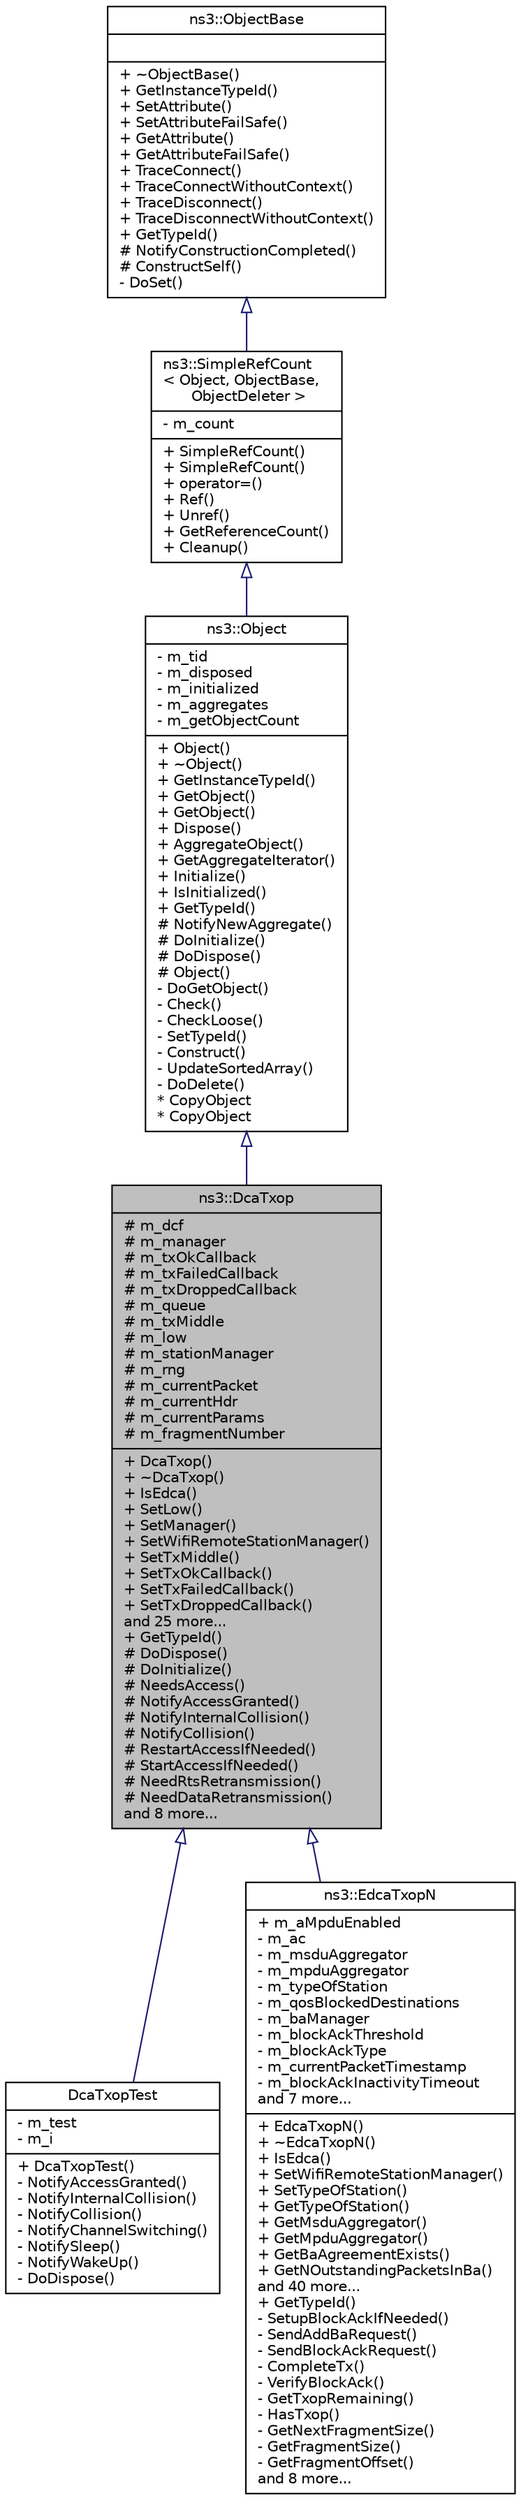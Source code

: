 digraph "ns3::DcaTxop"
{
  edge [fontname="Helvetica",fontsize="10",labelfontname="Helvetica",labelfontsize="10"];
  node [fontname="Helvetica",fontsize="10",shape=record];
  Node1 [label="{ns3::DcaTxop\n|# m_dcf\l# m_manager\l# m_txOkCallback\l# m_txFailedCallback\l# m_txDroppedCallback\l# m_queue\l# m_txMiddle\l# m_low\l# m_stationManager\l# m_rng\l# m_currentPacket\l# m_currentHdr\l# m_currentParams\l# m_fragmentNumber\l|+ DcaTxop()\l+ ~DcaTxop()\l+ IsEdca()\l+ SetLow()\l+ SetManager()\l+ SetWifiRemoteStationManager()\l+ SetTxMiddle()\l+ SetTxOkCallback()\l+ SetTxFailedCallback()\l+ SetTxDroppedCallback()\land 25 more...\l+ GetTypeId()\l# DoDispose()\l# DoInitialize()\l# NeedsAccess()\l# NotifyAccessGranted()\l# NotifyInternalCollision()\l# NotifyCollision()\l# RestartAccessIfNeeded()\l# StartAccessIfNeeded()\l# NeedRtsRetransmission()\l# NeedDataRetransmission()\land 8 more...\l}",height=0.2,width=0.4,color="black", fillcolor="grey75", style="filled", fontcolor="black"];
  Node2 -> Node1 [dir="back",color="midnightblue",fontsize="10",style="solid",arrowtail="onormal"];
  Node2 [label="{ns3::Object\n|- m_tid\l- m_disposed\l- m_initialized\l- m_aggregates\l- m_getObjectCount\l|+ Object()\l+ ~Object()\l+ GetInstanceTypeId()\l+ GetObject()\l+ GetObject()\l+ Dispose()\l+ AggregateObject()\l+ GetAggregateIterator()\l+ Initialize()\l+ IsInitialized()\l+ GetTypeId()\l# NotifyNewAggregate()\l# DoInitialize()\l# DoDispose()\l# Object()\l- DoGetObject()\l- Check()\l- CheckLoose()\l- SetTypeId()\l- Construct()\l- UpdateSortedArray()\l- DoDelete()\l* CopyObject\l* CopyObject\l}",height=0.2,width=0.4,color="black", fillcolor="white", style="filled",URL="$d9/d77/classns3_1_1Object.html",tooltip="A base class which provides memory management and object aggregation. "];
  Node3 -> Node2 [dir="back",color="midnightblue",fontsize="10",style="solid",arrowtail="onormal"];
  Node3 [label="{ns3::SimpleRefCount\l\< Object, ObjectBase,\l ObjectDeleter \>\n|- m_count\l|+ SimpleRefCount()\l+ SimpleRefCount()\l+ operator=()\l+ Ref()\l+ Unref()\l+ GetReferenceCount()\l+ Cleanup()\l}",height=0.2,width=0.4,color="black", fillcolor="white", style="filled",URL="$da/da1/classns3_1_1SimpleRefCount.html"];
  Node4 -> Node3 [dir="back",color="midnightblue",fontsize="10",style="solid",arrowtail="onormal"];
  Node4 [label="{ns3::ObjectBase\n||+ ~ObjectBase()\l+ GetInstanceTypeId()\l+ SetAttribute()\l+ SetAttributeFailSafe()\l+ GetAttribute()\l+ GetAttributeFailSafe()\l+ TraceConnect()\l+ TraceConnectWithoutContext()\l+ TraceDisconnect()\l+ TraceDisconnectWithoutContext()\l+ GetTypeId()\l# NotifyConstructionCompleted()\l# ConstructSelf()\l- DoSet()\l}",height=0.2,width=0.4,color="black", fillcolor="white", style="filled",URL="$d2/dac/classns3_1_1ObjectBase.html",tooltip="Anchor the ns-3 type and attribute system. "];
  Node1 -> Node5 [dir="back",color="midnightblue",fontsize="10",style="solid",arrowtail="onormal"];
  Node5 [label="{DcaTxopTest\n|- m_test\l- m_i\l|+ DcaTxopTest()\l- NotifyAccessGranted()\l- NotifyInternalCollision()\l- NotifyCollision()\l- NotifyChannelSwitching()\l- NotifySleep()\l- NotifyWakeUp()\l- DoDispose()\l}",height=0.2,width=0.4,color="black", fillcolor="white", style="filled",URL="$dd/d34/classDcaTxopTest.html",tooltip="Dca Txop Test. "];
  Node1 -> Node6 [dir="back",color="midnightblue",fontsize="10",style="solid",arrowtail="onormal"];
  Node6 [label="{ns3::EdcaTxopN\n|+ m_aMpduEnabled\l- m_ac\l- m_msduAggregator\l- m_mpduAggregator\l- m_typeOfStation\l- m_qosBlockedDestinations\l- m_baManager\l- m_blockAckThreshold\l- m_blockAckType\l- m_currentPacketTimestamp\l- m_blockAckInactivityTimeout\land 7 more...\l|+ EdcaTxopN()\l+ ~EdcaTxopN()\l+ IsEdca()\l+ SetWifiRemoteStationManager()\l+ SetTypeOfStation()\l+ GetTypeOfStation()\l+ GetMsduAggregator()\l+ GetMpduAggregator()\l+ GetBaAgreementExists()\l+ GetNOutstandingPacketsInBa()\land 40 more...\l+ GetTypeId()\l- SetupBlockAckIfNeeded()\l- SendAddBaRequest()\l- SendBlockAckRequest()\l- CompleteTx()\l- VerifyBlockAck()\l- GetTxopRemaining()\l- HasTxop()\l- GetNextFragmentSize()\l- GetFragmentSize()\l- GetFragmentOffset()\land 8 more...\l}",height=0.2,width=0.4,color="black", fillcolor="white", style="filled",URL="$dc/db8/classns3_1_1EdcaTxopN.html"];
}
